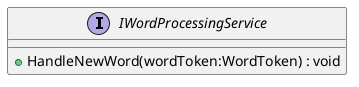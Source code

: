 @startuml
interface IWordProcessingService {
    + HandleNewWord(wordToken:WordToken) : void
}
@enduml
